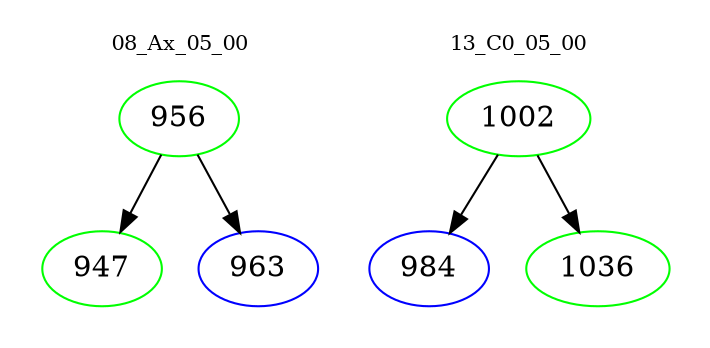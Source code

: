 digraph{
subgraph cluster_0 {
color = white
label = "08_Ax_05_00";
fontsize=10;
T0_956 [label="956", color="green"]
T0_956 -> T0_947 [color="black"]
T0_947 [label="947", color="green"]
T0_956 -> T0_963 [color="black"]
T0_963 [label="963", color="blue"]
}
subgraph cluster_1 {
color = white
label = "13_C0_05_00";
fontsize=10;
T1_1002 [label="1002", color="green"]
T1_1002 -> T1_984 [color="black"]
T1_984 [label="984", color="blue"]
T1_1002 -> T1_1036 [color="black"]
T1_1036 [label="1036", color="green"]
}
}
